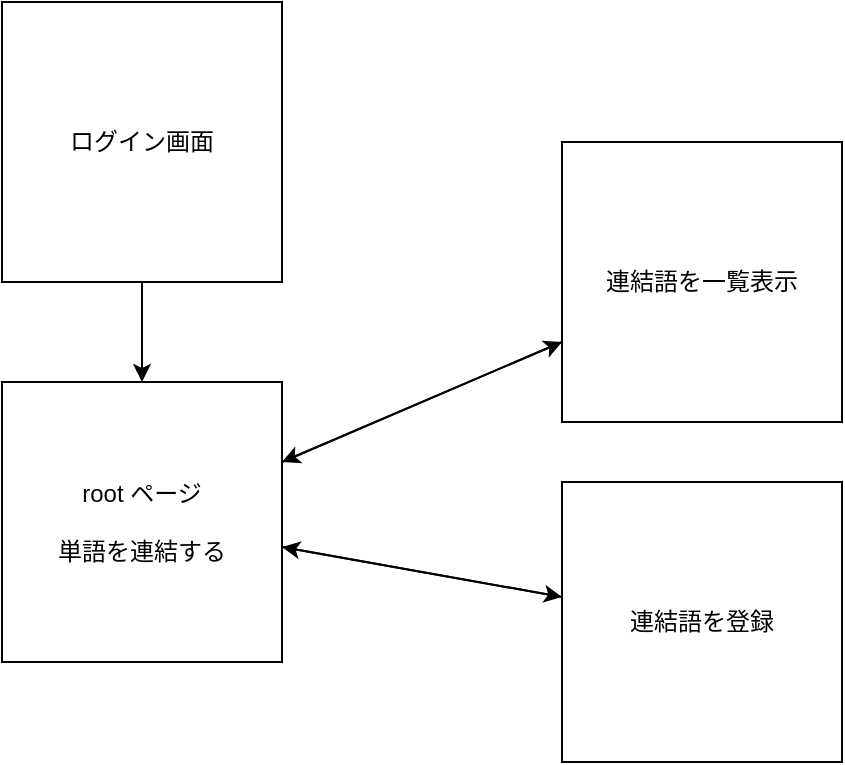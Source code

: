 <mxfile>
    <diagram id="-Cvw3Vm4ccREuKMS3fEd" name="ページ1">
        <mxGraphModel dx="986" dy="1601" grid="1" gridSize="10" guides="1" tooltips="1" connect="1" arrows="1" fold="1" page="1" pageScale="1" pageWidth="827" pageHeight="1169" math="0" shadow="0">
            <root>
                <mxCell id="0"/>
                <mxCell id="1" parent="0"/>
                <mxCell id="7" style="edgeStyle=none;html=1;" edge="1" parent="1" source="2" target="5">
                    <mxGeometry relative="1" as="geometry"/>
                </mxCell>
                <mxCell id="8" style="edgeStyle=none;html=1;" edge="1" parent="1" source="2" target="6">
                    <mxGeometry relative="1" as="geometry"/>
                </mxCell>
                <mxCell id="2" value="root ページ&lt;br&gt;&lt;br&gt;単語を連結する" style="whiteSpace=wrap;html=1;aspect=fixed;" vertex="1" parent="1">
                    <mxGeometry x="80" y="130" width="140" height="140" as="geometry"/>
                </mxCell>
                <mxCell id="4" style="edgeStyle=none;html=1;" edge="1" parent="1" source="3" target="2">
                    <mxGeometry relative="1" as="geometry"/>
                </mxCell>
                <mxCell id="3" value="ログイン画面" style="whiteSpace=wrap;html=1;aspect=fixed;" vertex="1" parent="1">
                    <mxGeometry x="80" y="-60" width="140" height="140" as="geometry"/>
                </mxCell>
                <mxCell id="9" style="edgeStyle=none;html=1;" edge="1" parent="1" source="5" target="2">
                    <mxGeometry relative="1" as="geometry"/>
                </mxCell>
                <mxCell id="5" value="連結語を一覧表示" style="whiteSpace=wrap;html=1;aspect=fixed;" vertex="1" parent="1">
                    <mxGeometry x="360" y="10" width="140" height="140" as="geometry"/>
                </mxCell>
                <mxCell id="10" style="edgeStyle=none;html=1;" edge="1" parent="1" source="6" target="2">
                    <mxGeometry relative="1" as="geometry"/>
                </mxCell>
                <mxCell id="6" value="連結語を登録" style="whiteSpace=wrap;html=1;aspect=fixed;" vertex="1" parent="1">
                    <mxGeometry x="360" y="180" width="140" height="140" as="geometry"/>
                </mxCell>
            </root>
        </mxGraphModel>
    </diagram>
</mxfile>